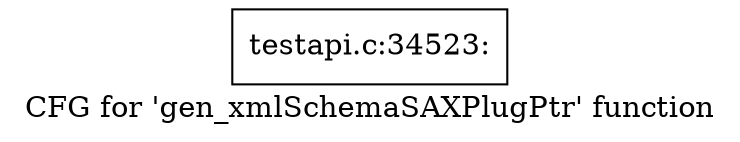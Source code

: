 digraph "CFG for 'gen_xmlSchemaSAXPlugPtr' function" {
	label="CFG for 'gen_xmlSchemaSAXPlugPtr' function";

	Node0x5367620 [shape=record,label="{testapi.c:34523:}"];
}
